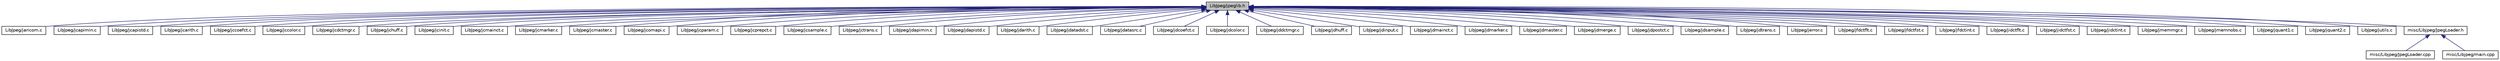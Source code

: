 digraph "LibJpeg/jpeglib.h"
{
 // LATEX_PDF_SIZE
  bgcolor="transparent";
  edge [fontname="Helvetica",fontsize="10",labelfontname="Helvetica",labelfontsize="10"];
  node [fontname="Helvetica",fontsize="10",shape=record];
  Node5 [label="LibJpeg/jpeglib.h",height=0.2,width=0.4,color="black", fillcolor="grey75", style="filled", fontcolor="black",tooltip=" "];
  Node5 -> Node6 [dir="back",color="midnightblue",fontsize="10",style="solid"];
  Node6 [label="LibJpeg/jaricom.c",height=0.2,width=0.4,color="black",URL="$jaricom_8c.html",tooltip=" "];
  Node5 -> Node7 [dir="back",color="midnightblue",fontsize="10",style="solid"];
  Node7 [label="LibJpeg/jcapimin.c",height=0.2,width=0.4,color="black",URL="$jcapimin_8c.html",tooltip=" "];
  Node5 -> Node8 [dir="back",color="midnightblue",fontsize="10",style="solid"];
  Node8 [label="LibJpeg/jcapistd.c",height=0.2,width=0.4,color="black",URL="$jcapistd_8c.html",tooltip=" "];
  Node5 -> Node9 [dir="back",color="midnightblue",fontsize="10",style="solid"];
  Node9 [label="LibJpeg/jcarith.c",height=0.2,width=0.4,color="black",URL="$jcarith_8c.html",tooltip=" "];
  Node5 -> Node10 [dir="back",color="midnightblue",fontsize="10",style="solid"];
  Node10 [label="LibJpeg/jccoefct.c",height=0.2,width=0.4,color="black",URL="$jccoefct_8c.html",tooltip=" "];
  Node5 -> Node11 [dir="back",color="midnightblue",fontsize="10",style="solid"];
  Node11 [label="LibJpeg/jccolor.c",height=0.2,width=0.4,color="black",URL="$jccolor_8c.html",tooltip=" "];
  Node5 -> Node12 [dir="back",color="midnightblue",fontsize="10",style="solid"];
  Node12 [label="LibJpeg/jcdctmgr.c",height=0.2,width=0.4,color="black",URL="$jcdctmgr_8c.html",tooltip=" "];
  Node5 -> Node13 [dir="back",color="midnightblue",fontsize="10",style="solid"];
  Node13 [label="LibJpeg/jchuff.c",height=0.2,width=0.4,color="black",URL="$jchuff_8c.html",tooltip=" "];
  Node5 -> Node14 [dir="back",color="midnightblue",fontsize="10",style="solid"];
  Node14 [label="LibJpeg/jcinit.c",height=0.2,width=0.4,color="black",URL="$jcinit_8c.html",tooltip=" "];
  Node5 -> Node15 [dir="back",color="midnightblue",fontsize="10",style="solid"];
  Node15 [label="LibJpeg/jcmainct.c",height=0.2,width=0.4,color="black",URL="$jcmainct_8c.html",tooltip=" "];
  Node5 -> Node16 [dir="back",color="midnightblue",fontsize="10",style="solid"];
  Node16 [label="LibJpeg/jcmarker.c",height=0.2,width=0.4,color="black",URL="$jcmarker_8c.html",tooltip=" "];
  Node5 -> Node17 [dir="back",color="midnightblue",fontsize="10",style="solid"];
  Node17 [label="LibJpeg/jcmaster.c",height=0.2,width=0.4,color="black",URL="$jcmaster_8c.html",tooltip=" "];
  Node5 -> Node18 [dir="back",color="midnightblue",fontsize="10",style="solid"];
  Node18 [label="LibJpeg/jcomapi.c",height=0.2,width=0.4,color="black",URL="$jcomapi_8c.html",tooltip=" "];
  Node5 -> Node19 [dir="back",color="midnightblue",fontsize="10",style="solid"];
  Node19 [label="LibJpeg/jcparam.c",height=0.2,width=0.4,color="black",URL="$jcparam_8c.html",tooltip=" "];
  Node5 -> Node20 [dir="back",color="midnightblue",fontsize="10",style="solid"];
  Node20 [label="LibJpeg/jcprepct.c",height=0.2,width=0.4,color="black",URL="$jcprepct_8c.html",tooltip=" "];
  Node5 -> Node21 [dir="back",color="midnightblue",fontsize="10",style="solid"];
  Node21 [label="LibJpeg/jcsample.c",height=0.2,width=0.4,color="black",URL="$jcsample_8c.html",tooltip=" "];
  Node5 -> Node22 [dir="back",color="midnightblue",fontsize="10",style="solid"];
  Node22 [label="LibJpeg/jctrans.c",height=0.2,width=0.4,color="black",URL="$jctrans_8c.html",tooltip=" "];
  Node5 -> Node23 [dir="back",color="midnightblue",fontsize="10",style="solid"];
  Node23 [label="LibJpeg/jdapimin.c",height=0.2,width=0.4,color="black",URL="$jdapimin_8c.html",tooltip=" "];
  Node5 -> Node24 [dir="back",color="midnightblue",fontsize="10",style="solid"];
  Node24 [label="LibJpeg/jdapistd.c",height=0.2,width=0.4,color="black",URL="$jdapistd_8c.html",tooltip=" "];
  Node5 -> Node25 [dir="back",color="midnightblue",fontsize="10",style="solid"];
  Node25 [label="LibJpeg/jdarith.c",height=0.2,width=0.4,color="black",URL="$jdarith_8c.html",tooltip=" "];
  Node5 -> Node26 [dir="back",color="midnightblue",fontsize="10",style="solid"];
  Node26 [label="LibJpeg/jdatadst.c",height=0.2,width=0.4,color="black",URL="$jdatadst_8c.html",tooltip=" "];
  Node5 -> Node27 [dir="back",color="midnightblue",fontsize="10",style="solid"];
  Node27 [label="LibJpeg/jdatasrc.c",height=0.2,width=0.4,color="black",URL="$jdatasrc_8c.html",tooltip=" "];
  Node5 -> Node28 [dir="back",color="midnightblue",fontsize="10",style="solid"];
  Node28 [label="LibJpeg/jdcoefct.c",height=0.2,width=0.4,color="black",URL="$jdcoefct_8c.html",tooltip=" "];
  Node5 -> Node29 [dir="back",color="midnightblue",fontsize="10",style="solid"];
  Node29 [label="LibJpeg/jdcolor.c",height=0.2,width=0.4,color="black",URL="$jdcolor_8c.html",tooltip=" "];
  Node5 -> Node30 [dir="back",color="midnightblue",fontsize="10",style="solid"];
  Node30 [label="LibJpeg/jddctmgr.c",height=0.2,width=0.4,color="black",URL="$jddctmgr_8c.html",tooltip=" "];
  Node5 -> Node31 [dir="back",color="midnightblue",fontsize="10",style="solid"];
  Node31 [label="LibJpeg/jdhuff.c",height=0.2,width=0.4,color="black",URL="$jdhuff_8c.html",tooltip=" "];
  Node5 -> Node32 [dir="back",color="midnightblue",fontsize="10",style="solid"];
  Node32 [label="LibJpeg/jdinput.c",height=0.2,width=0.4,color="black",URL="$jdinput_8c.html",tooltip=" "];
  Node5 -> Node33 [dir="back",color="midnightblue",fontsize="10",style="solid"];
  Node33 [label="LibJpeg/jdmainct.c",height=0.2,width=0.4,color="black",URL="$jdmainct_8c.html",tooltip=" "];
  Node5 -> Node34 [dir="back",color="midnightblue",fontsize="10",style="solid"];
  Node34 [label="LibJpeg/jdmarker.c",height=0.2,width=0.4,color="black",URL="$jdmarker_8c.html",tooltip=" "];
  Node5 -> Node35 [dir="back",color="midnightblue",fontsize="10",style="solid"];
  Node35 [label="LibJpeg/jdmaster.c",height=0.2,width=0.4,color="black",URL="$jdmaster_8c.html",tooltip=" "];
  Node5 -> Node36 [dir="back",color="midnightblue",fontsize="10",style="solid"];
  Node36 [label="LibJpeg/jdmerge.c",height=0.2,width=0.4,color="black",URL="$jdmerge_8c.html",tooltip=" "];
  Node5 -> Node37 [dir="back",color="midnightblue",fontsize="10",style="solid"];
  Node37 [label="LibJpeg/jdpostct.c",height=0.2,width=0.4,color="black",URL="$jdpostct_8c.html",tooltip=" "];
  Node5 -> Node38 [dir="back",color="midnightblue",fontsize="10",style="solid"];
  Node38 [label="LibJpeg/jdsample.c",height=0.2,width=0.4,color="black",URL="$jdsample_8c.html",tooltip=" "];
  Node5 -> Node39 [dir="back",color="midnightblue",fontsize="10",style="solid"];
  Node39 [label="LibJpeg/jdtrans.c",height=0.2,width=0.4,color="black",URL="$jdtrans_8c.html",tooltip=" "];
  Node5 -> Node40 [dir="back",color="midnightblue",fontsize="10",style="solid"];
  Node40 [label="LibJpeg/jerror.c",height=0.2,width=0.4,color="black",URL="$jerror_8c.html",tooltip=" "];
  Node5 -> Node41 [dir="back",color="midnightblue",fontsize="10",style="solid"];
  Node41 [label="LibJpeg/jfdctflt.c",height=0.2,width=0.4,color="black",URL="$jfdctflt_8c.html",tooltip=" "];
  Node5 -> Node42 [dir="back",color="midnightblue",fontsize="10",style="solid"];
  Node42 [label="LibJpeg/jfdctfst.c",height=0.2,width=0.4,color="black",URL="$jfdctfst_8c.html",tooltip=" "];
  Node5 -> Node43 [dir="back",color="midnightblue",fontsize="10",style="solid"];
  Node43 [label="LibJpeg/jfdctint.c",height=0.2,width=0.4,color="black",URL="$jfdctint_8c.html",tooltip=" "];
  Node5 -> Node44 [dir="back",color="midnightblue",fontsize="10",style="solid"];
  Node44 [label="LibJpeg/jidctflt.c",height=0.2,width=0.4,color="black",URL="$jidctflt_8c.html",tooltip=" "];
  Node5 -> Node45 [dir="back",color="midnightblue",fontsize="10",style="solid"];
  Node45 [label="LibJpeg/jidctfst.c",height=0.2,width=0.4,color="black",URL="$jidctfst_8c.html",tooltip=" "];
  Node5 -> Node46 [dir="back",color="midnightblue",fontsize="10",style="solid"];
  Node46 [label="LibJpeg/jidctint.c",height=0.2,width=0.4,color="black",URL="$jidctint_8c.html",tooltip=" "];
  Node5 -> Node47 [dir="back",color="midnightblue",fontsize="10",style="solid"];
  Node47 [label="LibJpeg/jmemmgr.c",height=0.2,width=0.4,color="black",URL="$jmemmgr_8c.html",tooltip=" "];
  Node5 -> Node48 [dir="back",color="midnightblue",fontsize="10",style="solid"];
  Node48 [label="LibJpeg/jmemnobs.c",height=0.2,width=0.4,color="black",URL="$jmemnobs_8c.html",tooltip=" "];
  Node5 -> Node49 [dir="back",color="midnightblue",fontsize="10",style="solid"];
  Node49 [label="LibJpeg/jquant1.c",height=0.2,width=0.4,color="black",URL="$jquant1_8c.html",tooltip=" "];
  Node5 -> Node50 [dir="back",color="midnightblue",fontsize="10",style="solid"];
  Node50 [label="LibJpeg/jquant2.c",height=0.2,width=0.4,color="black",URL="$jquant2_8c.html",tooltip=" "];
  Node5 -> Node51 [dir="back",color="midnightblue",fontsize="10",style="solid"];
  Node51 [label="LibJpeg/jutils.c",height=0.2,width=0.4,color="black",URL="$jutils_8c.html",tooltip=" "];
  Node5 -> Node52 [dir="back",color="midnightblue",fontsize="10",style="solid"];
  Node52 [label="misc/Libjpeg/JpegLoader.h",height=0.2,width=0.4,color="black",URL="$JpegLoader_8h.html",tooltip=" "];
  Node52 -> Node53 [dir="back",color="midnightblue",fontsize="10",style="solid"];
  Node53 [label="misc/Libjpeg/JpegLoader.cpp",height=0.2,width=0.4,color="black",URL="$JpegLoader_8cpp.html",tooltip=" "];
  Node52 -> Node54 [dir="back",color="midnightblue",fontsize="10",style="solid"];
  Node54 [label="misc/Libjpeg/main.cpp",height=0.2,width=0.4,color="black",URL="$misc_2Libjpeg_2main_8cpp.html",tooltip=" "];
}
